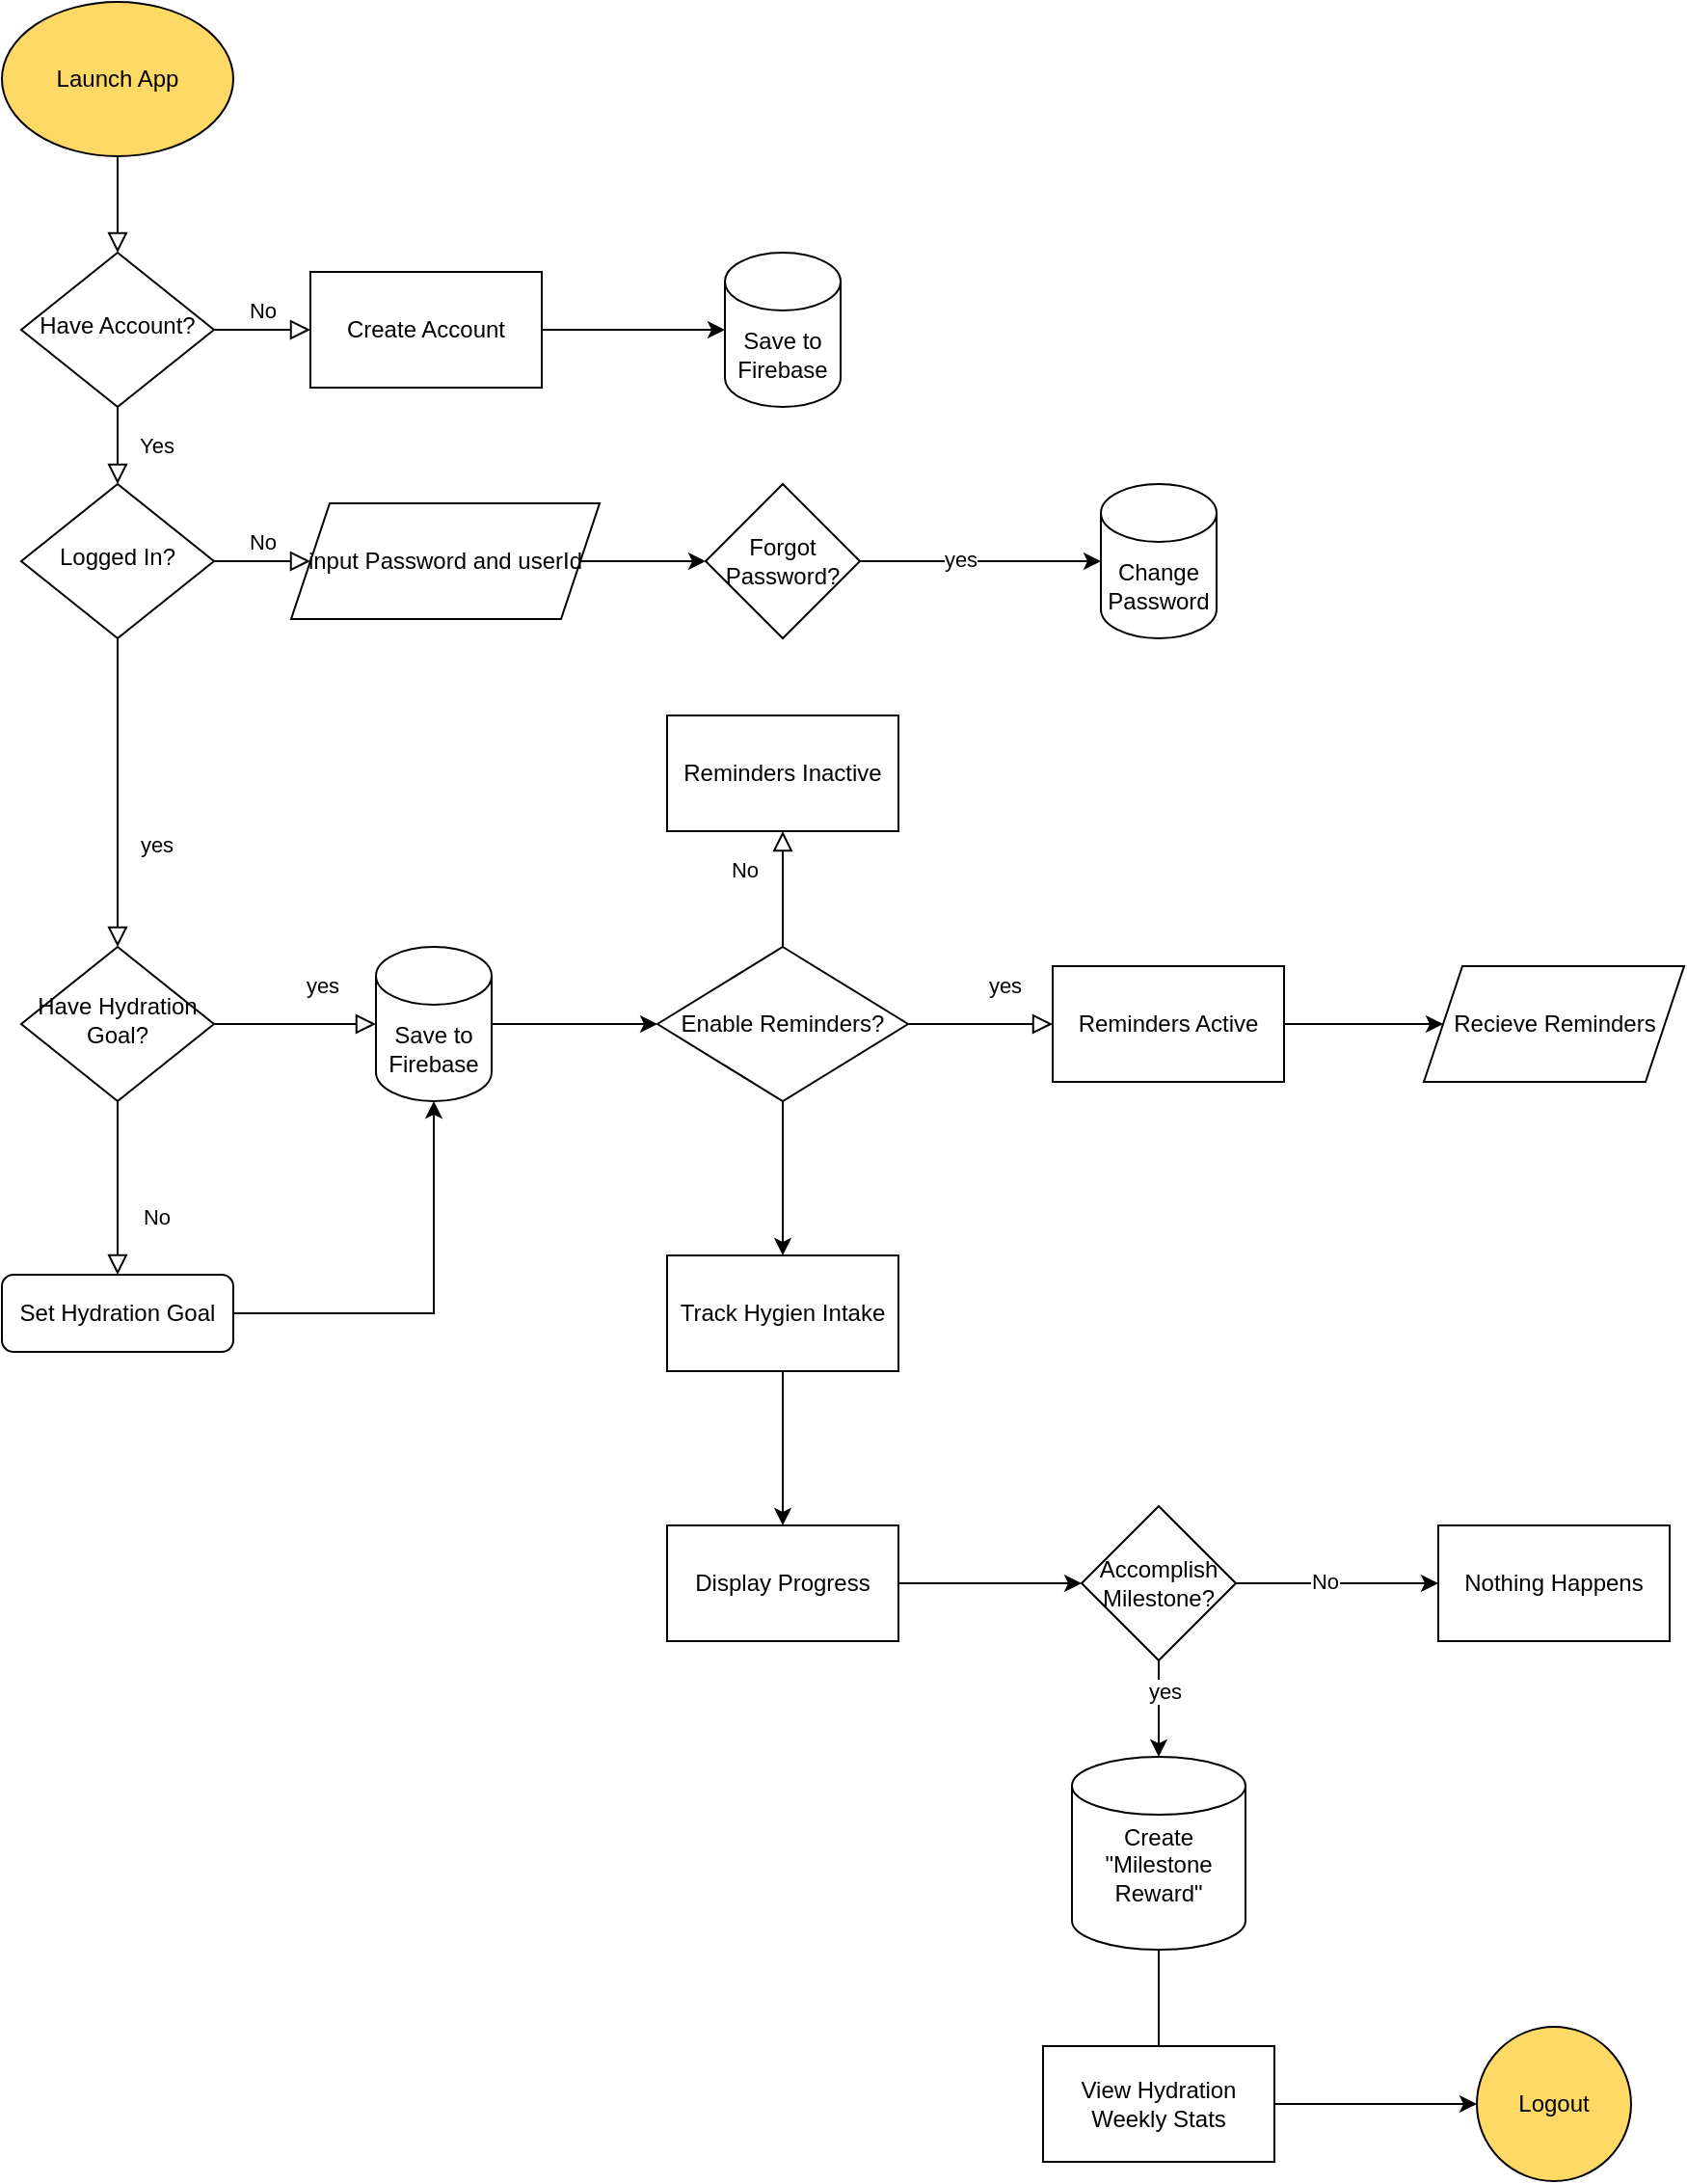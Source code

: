 <mxfile version="26.0.16">
  <diagram id="C5RBs43oDa-KdzZeNtuy" name="Page-1">
    <mxGraphModel dx="1032" dy="1188" grid="1" gridSize="10" guides="1" tooltips="1" connect="1" arrows="1" fold="1" page="1" pageScale="1" pageWidth="827" pageHeight="1169" math="0" shadow="0">
      <root>
        <mxCell id="WIyWlLk6GJQsqaUBKTNV-0" />
        <mxCell id="WIyWlLk6GJQsqaUBKTNV-1" parent="WIyWlLk6GJQsqaUBKTNV-0" />
        <mxCell id="WIyWlLk6GJQsqaUBKTNV-2" value="" style="rounded=0;html=1;jettySize=auto;orthogonalLoop=1;fontSize=11;endArrow=block;endFill=0;endSize=8;strokeWidth=1;shadow=0;labelBackgroundColor=none;edgeStyle=orthogonalEdgeStyle;exitX=0.5;exitY=1;exitDx=0;exitDy=0;" parent="WIyWlLk6GJQsqaUBKTNV-1" source="iNey8N3thNRpGjKXJdHF-16" target="WIyWlLk6GJQsqaUBKTNV-6" edge="1">
          <mxGeometry relative="1" as="geometry">
            <mxPoint x="220" y="120" as="sourcePoint" />
          </mxGeometry>
        </mxCell>
        <mxCell id="WIyWlLk6GJQsqaUBKTNV-4" value="Yes" style="rounded=0;html=1;jettySize=auto;orthogonalLoop=1;fontSize=11;endArrow=block;endFill=0;endSize=8;strokeWidth=1;shadow=0;labelBackgroundColor=none;edgeStyle=orthogonalEdgeStyle;" parent="WIyWlLk6GJQsqaUBKTNV-1" source="WIyWlLk6GJQsqaUBKTNV-6" target="WIyWlLk6GJQsqaUBKTNV-10" edge="1">
          <mxGeometry y="20" relative="1" as="geometry">
            <mxPoint as="offset" />
          </mxGeometry>
        </mxCell>
        <mxCell id="WIyWlLk6GJQsqaUBKTNV-5" value="No" style="edgeStyle=orthogonalEdgeStyle;rounded=0;html=1;jettySize=auto;orthogonalLoop=1;fontSize=11;endArrow=block;endFill=0;endSize=8;strokeWidth=1;shadow=0;labelBackgroundColor=none;entryX=0;entryY=0.5;entryDx=0;entryDy=0;" parent="WIyWlLk6GJQsqaUBKTNV-1" source="WIyWlLk6GJQsqaUBKTNV-6" target="iNey8N3thNRpGjKXJdHF-12" edge="1">
          <mxGeometry y="10" relative="1" as="geometry">
            <mxPoint as="offset" />
            <mxPoint x="320" y="210" as="targetPoint" />
          </mxGeometry>
        </mxCell>
        <mxCell id="WIyWlLk6GJQsqaUBKTNV-6" value="Have Account?" style="rhombus;whiteSpace=wrap;html=1;shadow=0;fontFamily=Helvetica;fontSize=12;align=center;strokeWidth=1;spacing=6;spacingTop=-4;" parent="WIyWlLk6GJQsqaUBKTNV-1" vertex="1">
          <mxGeometry x="170" y="170" width="100" height="80" as="geometry" />
        </mxCell>
        <mxCell id="WIyWlLk6GJQsqaUBKTNV-8" value="yes" style="rounded=0;html=1;jettySize=auto;orthogonalLoop=1;fontSize=11;endArrow=block;endFill=0;endSize=8;strokeWidth=1;shadow=0;labelBackgroundColor=none;edgeStyle=orthogonalEdgeStyle;entryX=0.5;entryY=0;entryDx=0;entryDy=0;exitX=0.5;exitY=1;exitDx=0;exitDy=0;" parent="WIyWlLk6GJQsqaUBKTNV-1" source="WIyWlLk6GJQsqaUBKTNV-10" target="iNey8N3thNRpGjKXJdHF-2" edge="1">
          <mxGeometry x="0.333" y="20" relative="1" as="geometry">
            <mxPoint as="offset" />
            <mxPoint x="220" y="400" as="sourcePoint" />
            <mxPoint x="220" y="510" as="targetPoint" />
          </mxGeometry>
        </mxCell>
        <mxCell id="WIyWlLk6GJQsqaUBKTNV-9" value="No" style="edgeStyle=orthogonalEdgeStyle;rounded=0;html=1;jettySize=auto;orthogonalLoop=1;fontSize=11;endArrow=block;endFill=0;endSize=8;strokeWidth=1;shadow=0;labelBackgroundColor=none;entryX=0;entryY=0.5;entryDx=0;entryDy=0;" parent="WIyWlLk6GJQsqaUBKTNV-1" source="WIyWlLk6GJQsqaUBKTNV-10" target="iNey8N3thNRpGjKXJdHF-6" edge="1">
          <mxGeometry y="10" relative="1" as="geometry">
            <mxPoint as="offset" />
            <mxPoint x="320" y="330" as="targetPoint" />
          </mxGeometry>
        </mxCell>
        <mxCell id="WIyWlLk6GJQsqaUBKTNV-10" value="Logged In?" style="rhombus;whiteSpace=wrap;html=1;shadow=0;fontFamily=Helvetica;fontSize=12;align=center;strokeWidth=1;spacing=6;spacingTop=-4;" parent="WIyWlLk6GJQsqaUBKTNV-1" vertex="1">
          <mxGeometry x="170" y="290" width="100" height="80" as="geometry" />
        </mxCell>
        <mxCell id="iNey8N3thNRpGjKXJdHF-0" value="yes" style="rounded=0;html=1;jettySize=auto;orthogonalLoop=1;fontSize=11;endArrow=block;endFill=0;endSize=8;strokeWidth=1;shadow=0;labelBackgroundColor=none;edgeStyle=orthogonalEdgeStyle;exitX=1;exitY=0.5;exitDx=0;exitDy=0;entryX=0;entryY=0.5;entryDx=0;entryDy=0;entryPerimeter=0;" edge="1" parent="WIyWlLk6GJQsqaUBKTNV-1" source="iNey8N3thNRpGjKXJdHF-2" target="iNey8N3thNRpGjKXJdHF-7">
          <mxGeometry x="0.333" y="20" relative="1" as="geometry">
            <mxPoint as="offset" />
            <mxPoint x="280" y="530" as="sourcePoint" />
            <mxPoint x="320" y="550" as="targetPoint" />
            <Array as="points" />
          </mxGeometry>
        </mxCell>
        <mxCell id="iNey8N3thNRpGjKXJdHF-2" value="Have Hydration Goal?" style="rhombus;whiteSpace=wrap;html=1;shadow=0;fontFamily=Helvetica;fontSize=12;align=center;strokeWidth=1;spacing=6;spacingTop=-4;" vertex="1" parent="WIyWlLk6GJQsqaUBKTNV-1">
          <mxGeometry x="170" y="530" width="100" height="80" as="geometry" />
        </mxCell>
        <mxCell id="iNey8N3thNRpGjKXJdHF-3" value="No" style="rounded=0;html=1;jettySize=auto;orthogonalLoop=1;fontSize=11;endArrow=block;endFill=0;endSize=8;strokeWidth=1;shadow=0;labelBackgroundColor=none;edgeStyle=orthogonalEdgeStyle;exitX=0.5;exitY=1;exitDx=0;exitDy=0;entryX=0.5;entryY=0;entryDx=0;entryDy=0;" edge="1" parent="WIyWlLk6GJQsqaUBKTNV-1" source="iNey8N3thNRpGjKXJdHF-2" target="iNey8N3thNRpGjKXJdHF-5">
          <mxGeometry x="0.333" y="20" relative="1" as="geometry">
            <mxPoint as="offset" />
            <mxPoint x="230" y="460" as="sourcePoint" />
            <mxPoint x="220" y="650" as="targetPoint" />
          </mxGeometry>
        </mxCell>
        <mxCell id="iNey8N3thNRpGjKXJdHF-5" value="Set Hydration Goal" style="rounded=1;whiteSpace=wrap;html=1;fontSize=12;glass=0;strokeWidth=1;shadow=0;" vertex="1" parent="WIyWlLk6GJQsqaUBKTNV-1">
          <mxGeometry x="160" y="700" width="120" height="40" as="geometry" />
        </mxCell>
        <mxCell id="iNey8N3thNRpGjKXJdHF-51" value="" style="edgeStyle=orthogonalEdgeStyle;rounded=0;orthogonalLoop=1;jettySize=auto;html=1;" edge="1" parent="WIyWlLk6GJQsqaUBKTNV-1" source="iNey8N3thNRpGjKXJdHF-6" target="iNey8N3thNRpGjKXJdHF-50">
          <mxGeometry relative="1" as="geometry" />
        </mxCell>
        <mxCell id="iNey8N3thNRpGjKXJdHF-6" value="input Password and userId" style="shape=parallelogram;perimeter=parallelogramPerimeter;whiteSpace=wrap;html=1;fixedSize=1;" vertex="1" parent="WIyWlLk6GJQsqaUBKTNV-1">
          <mxGeometry x="310" y="300" width="160" height="60" as="geometry" />
        </mxCell>
        <mxCell id="iNey8N3thNRpGjKXJdHF-7" value="Save to Firebase" style="shape=cylinder3;whiteSpace=wrap;html=1;boundedLbl=1;backgroundOutline=1;size=15;" vertex="1" parent="WIyWlLk6GJQsqaUBKTNV-1">
          <mxGeometry x="354" y="530" width="60" height="80" as="geometry" />
        </mxCell>
        <mxCell id="iNey8N3thNRpGjKXJdHF-8" value="" style="endArrow=classic;html=1;rounded=0;exitX=1;exitY=0.5;exitDx=0;exitDy=0;entryX=0;entryY=0.5;entryDx=0;entryDy=0;entryPerimeter=0;" edge="1" parent="WIyWlLk6GJQsqaUBKTNV-1" source="iNey8N3thNRpGjKXJdHF-12" target="iNey8N3thNRpGjKXJdHF-9">
          <mxGeometry width="50" height="50" relative="1" as="geometry">
            <mxPoint x="440" y="210" as="sourcePoint" />
            <mxPoint x="490" y="210" as="targetPoint" />
          </mxGeometry>
        </mxCell>
        <mxCell id="iNey8N3thNRpGjKXJdHF-9" value="Save to Firebase" style="shape=cylinder3;whiteSpace=wrap;html=1;boundedLbl=1;backgroundOutline=1;size=15;" vertex="1" parent="WIyWlLk6GJQsqaUBKTNV-1">
          <mxGeometry x="535" y="170" width="60" height="80" as="geometry" />
        </mxCell>
        <mxCell id="iNey8N3thNRpGjKXJdHF-12" value="Create Account" style="rounded=0;whiteSpace=wrap;html=1;" vertex="1" parent="WIyWlLk6GJQsqaUBKTNV-1">
          <mxGeometry x="320" y="180" width="120" height="60" as="geometry" />
        </mxCell>
        <mxCell id="iNey8N3thNRpGjKXJdHF-13" value="" style="endArrow=classic;html=1;rounded=0;exitX=1;exitY=0.5;exitDx=0;exitDy=0;exitPerimeter=0;entryX=0;entryY=0.5;entryDx=0;entryDy=0;" edge="1" parent="WIyWlLk6GJQsqaUBKTNV-1" source="iNey8N3thNRpGjKXJdHF-7" target="iNey8N3thNRpGjKXJdHF-14">
          <mxGeometry width="50" height="50" relative="1" as="geometry">
            <mxPoint x="450" y="300" as="sourcePoint" />
            <mxPoint x="480" y="570" as="targetPoint" />
          </mxGeometry>
        </mxCell>
        <mxCell id="iNey8N3thNRpGjKXJdHF-14" value="Enable Reminders?" style="rhombus;whiteSpace=wrap;html=1;" vertex="1" parent="WIyWlLk6GJQsqaUBKTNV-1">
          <mxGeometry x="500" y="530" width="130" height="80" as="geometry" />
        </mxCell>
        <mxCell id="iNey8N3thNRpGjKXJdHF-16" value="Launch App" style="ellipse;whiteSpace=wrap;html=1;fillColor=light-dark(#FFD966,var(--ge-dark-color, #121212));" vertex="1" parent="WIyWlLk6GJQsqaUBKTNV-1">
          <mxGeometry x="160" y="40" width="120" height="80" as="geometry" />
        </mxCell>
        <mxCell id="iNey8N3thNRpGjKXJdHF-17" value="" style="endArrow=classic;html=1;rounded=0;exitX=0.5;exitY=1;exitDx=0;exitDy=0;entryX=0.5;entryY=0;entryDx=0;entryDy=0;" edge="1" parent="WIyWlLk6GJQsqaUBKTNV-1" source="iNey8N3thNRpGjKXJdHF-14" target="iNey8N3thNRpGjKXJdHF-25">
          <mxGeometry width="50" height="50" relative="1" as="geometry">
            <mxPoint x="424" y="580" as="sourcePoint" />
            <mxPoint x="565" y="690" as="targetPoint" />
          </mxGeometry>
        </mxCell>
        <mxCell id="iNey8N3thNRpGjKXJdHF-18" value="yes" style="rounded=0;html=1;jettySize=auto;orthogonalLoop=1;fontSize=11;endArrow=block;endFill=0;endSize=8;strokeWidth=1;shadow=0;labelBackgroundColor=none;edgeStyle=orthogonalEdgeStyle;exitX=1;exitY=0.5;exitDx=0;exitDy=0;entryX=0;entryY=0.5;entryDx=0;entryDy=0;" edge="1" parent="WIyWlLk6GJQsqaUBKTNV-1" source="iNey8N3thNRpGjKXJdHF-14" target="iNey8N3thNRpGjKXJdHF-19">
          <mxGeometry x="0.333" y="20" relative="1" as="geometry">
            <mxPoint as="offset" />
            <mxPoint x="280" y="580" as="sourcePoint" />
            <mxPoint x="700" y="570" as="targetPoint" />
            <Array as="points" />
          </mxGeometry>
        </mxCell>
        <mxCell id="iNey8N3thNRpGjKXJdHF-37" value="" style="edgeStyle=orthogonalEdgeStyle;rounded=0;orthogonalLoop=1;jettySize=auto;html=1;entryX=0;entryY=0.5;entryDx=0;entryDy=0;" edge="1" parent="WIyWlLk6GJQsqaUBKTNV-1" source="iNey8N3thNRpGjKXJdHF-19" target="iNey8N3thNRpGjKXJdHF-62">
          <mxGeometry relative="1" as="geometry">
            <mxPoint x="905" y="570" as="targetPoint" />
          </mxGeometry>
        </mxCell>
        <mxCell id="iNey8N3thNRpGjKXJdHF-19" value="Reminders Active" style="rounded=0;whiteSpace=wrap;html=1;" vertex="1" parent="WIyWlLk6GJQsqaUBKTNV-1">
          <mxGeometry x="705" y="540" width="120" height="60" as="geometry" />
        </mxCell>
        <mxCell id="iNey8N3thNRpGjKXJdHF-21" value="No" style="rounded=0;html=1;jettySize=auto;orthogonalLoop=1;fontSize=11;endArrow=block;endFill=0;endSize=8;strokeWidth=1;shadow=0;labelBackgroundColor=none;edgeStyle=orthogonalEdgeStyle;exitX=0.5;exitY=0;exitDx=0;exitDy=0;entryX=0.5;entryY=1;entryDx=0;entryDy=0;" edge="1" parent="WIyWlLk6GJQsqaUBKTNV-1" source="iNey8N3thNRpGjKXJdHF-14" target="iNey8N3thNRpGjKXJdHF-22">
          <mxGeometry x="0.333" y="20" relative="1" as="geometry">
            <mxPoint as="offset" />
            <mxPoint x="230" y="620" as="sourcePoint" />
            <mxPoint x="560" y="460" as="targetPoint" />
          </mxGeometry>
        </mxCell>
        <mxCell id="iNey8N3thNRpGjKXJdHF-22" value="Reminders Inactive" style="rounded=0;whiteSpace=wrap;html=1;" vertex="1" parent="WIyWlLk6GJQsqaUBKTNV-1">
          <mxGeometry x="505" y="410" width="120" height="60" as="geometry" />
        </mxCell>
        <mxCell id="iNey8N3thNRpGjKXJdHF-23" value="" style="endArrow=classic;html=1;rounded=0;exitX=1;exitY=0.5;exitDx=0;exitDy=0;entryX=0.5;entryY=1;entryDx=0;entryDy=0;entryPerimeter=0;" edge="1" parent="WIyWlLk6GJQsqaUBKTNV-1" source="iNey8N3thNRpGjKXJdHF-5" target="iNey8N3thNRpGjKXJdHF-7">
          <mxGeometry width="50" height="50" relative="1" as="geometry">
            <mxPoint x="424" y="580" as="sourcePoint" />
            <mxPoint x="220" y="820" as="targetPoint" />
            <Array as="points">
              <mxPoint x="384" y="720" />
            </Array>
          </mxGeometry>
        </mxCell>
        <mxCell id="iNey8N3thNRpGjKXJdHF-27" value="" style="edgeStyle=orthogonalEdgeStyle;rounded=0;orthogonalLoop=1;jettySize=auto;html=1;" edge="1" parent="WIyWlLk6GJQsqaUBKTNV-1" source="iNey8N3thNRpGjKXJdHF-25" target="iNey8N3thNRpGjKXJdHF-26">
          <mxGeometry relative="1" as="geometry" />
        </mxCell>
        <mxCell id="iNey8N3thNRpGjKXJdHF-25" value="Track Hygien Intake" style="rounded=0;whiteSpace=wrap;html=1;" vertex="1" parent="WIyWlLk6GJQsqaUBKTNV-1">
          <mxGeometry x="505" y="690" width="120" height="60" as="geometry" />
        </mxCell>
        <mxCell id="iNey8N3thNRpGjKXJdHF-29" value="" style="edgeStyle=orthogonalEdgeStyle;rounded=0;orthogonalLoop=1;jettySize=auto;html=1;" edge="1" parent="WIyWlLk6GJQsqaUBKTNV-1" source="iNey8N3thNRpGjKXJdHF-26" target="iNey8N3thNRpGjKXJdHF-28">
          <mxGeometry relative="1" as="geometry" />
        </mxCell>
        <mxCell id="iNey8N3thNRpGjKXJdHF-26" value="Display Progress" style="whiteSpace=wrap;html=1;rounded=0;" vertex="1" parent="WIyWlLk6GJQsqaUBKTNV-1">
          <mxGeometry x="505" y="830" width="120" height="60" as="geometry" />
        </mxCell>
        <mxCell id="iNey8N3thNRpGjKXJdHF-34" value="" style="edgeStyle=orthogonalEdgeStyle;rounded=0;orthogonalLoop=1;jettySize=auto;html=1;" edge="1" parent="WIyWlLk6GJQsqaUBKTNV-1" source="iNey8N3thNRpGjKXJdHF-28" target="iNey8N3thNRpGjKXJdHF-33">
          <mxGeometry relative="1" as="geometry" />
        </mxCell>
        <mxCell id="iNey8N3thNRpGjKXJdHF-35" value="No" style="edgeLabel;html=1;align=center;verticalAlign=middle;resizable=0;points=[];" vertex="1" connectable="0" parent="iNey8N3thNRpGjKXJdHF-34">
          <mxGeometry x="-0.122" y="1" relative="1" as="geometry">
            <mxPoint as="offset" />
          </mxGeometry>
        </mxCell>
        <mxCell id="iNey8N3thNRpGjKXJdHF-47" value="" style="edgeStyle=orthogonalEdgeStyle;rounded=0;orthogonalLoop=1;jettySize=auto;html=1;" edge="1" parent="WIyWlLk6GJQsqaUBKTNV-1" source="iNey8N3thNRpGjKXJdHF-28" target="iNey8N3thNRpGjKXJdHF-63">
          <mxGeometry relative="1" as="geometry">
            <mxPoint x="760" y="980" as="targetPoint" />
          </mxGeometry>
        </mxCell>
        <mxCell id="iNey8N3thNRpGjKXJdHF-52" value="yes" style="edgeLabel;html=1;align=center;verticalAlign=middle;resizable=0;points=[];" vertex="1" connectable="0" parent="iNey8N3thNRpGjKXJdHF-47">
          <mxGeometry x="-0.375" y="3" relative="1" as="geometry">
            <mxPoint as="offset" />
          </mxGeometry>
        </mxCell>
        <mxCell id="iNey8N3thNRpGjKXJdHF-28" value="Accomplish Milestone?" style="rhombus;whiteSpace=wrap;html=1;rounded=0;" vertex="1" parent="WIyWlLk6GJQsqaUBKTNV-1">
          <mxGeometry x="720" y="820" width="80" height="80" as="geometry" />
        </mxCell>
        <mxCell id="iNey8N3thNRpGjKXJdHF-33" value="Nothing Happens" style="whiteSpace=wrap;html=1;rounded=0;" vertex="1" parent="WIyWlLk6GJQsqaUBKTNV-1">
          <mxGeometry x="905" y="830" width="120" height="60" as="geometry" />
        </mxCell>
        <mxCell id="iNey8N3thNRpGjKXJdHF-49" value="" style="edgeStyle=orthogonalEdgeStyle;rounded=0;orthogonalLoop=1;jettySize=auto;html=1;exitX=0.5;exitY=1;exitDx=0;exitDy=0;exitPerimeter=0;" edge="1" parent="WIyWlLk6GJQsqaUBKTNV-1" source="iNey8N3thNRpGjKXJdHF-63">
          <mxGeometry relative="1" as="geometry">
            <mxPoint x="760" y="1060" as="sourcePoint" />
            <mxPoint x="765" y="1150" as="targetPoint" />
          </mxGeometry>
        </mxCell>
        <mxCell id="iNey8N3thNRpGjKXJdHF-54" value="" style="edgeStyle=orthogonalEdgeStyle;rounded=0;orthogonalLoop=1;jettySize=auto;html=1;" edge="1" parent="WIyWlLk6GJQsqaUBKTNV-1" source="iNey8N3thNRpGjKXJdHF-48" target="iNey8N3thNRpGjKXJdHF-53">
          <mxGeometry relative="1" as="geometry" />
        </mxCell>
        <mxCell id="iNey8N3thNRpGjKXJdHF-48" value="View Hydration Weekly Stats" style="whiteSpace=wrap;html=1;rounded=0;" vertex="1" parent="WIyWlLk6GJQsqaUBKTNV-1">
          <mxGeometry x="700" y="1100" width="120" height="60" as="geometry" />
        </mxCell>
        <mxCell id="iNey8N3thNRpGjKXJdHF-56" value="" style="edgeStyle=orthogonalEdgeStyle;rounded=0;orthogonalLoop=1;jettySize=auto;html=1;entryX=0;entryY=0.5;entryDx=0;entryDy=0;entryPerimeter=0;" edge="1" parent="WIyWlLk6GJQsqaUBKTNV-1" source="iNey8N3thNRpGjKXJdHF-50" target="iNey8N3thNRpGjKXJdHF-60">
          <mxGeometry relative="1" as="geometry">
            <mxPoint x="700" y="330" as="targetPoint" />
          </mxGeometry>
        </mxCell>
        <mxCell id="iNey8N3thNRpGjKXJdHF-57" value="yes" style="edgeLabel;html=1;align=center;verticalAlign=middle;resizable=0;points=[];" vertex="1" connectable="0" parent="iNey8N3thNRpGjKXJdHF-56">
          <mxGeometry x="-0.167" y="1" relative="1" as="geometry">
            <mxPoint as="offset" />
          </mxGeometry>
        </mxCell>
        <mxCell id="iNey8N3thNRpGjKXJdHF-50" value="Forgot Password?" style="rhombus;whiteSpace=wrap;html=1;" vertex="1" parent="WIyWlLk6GJQsqaUBKTNV-1">
          <mxGeometry x="525" y="290" width="80" height="80" as="geometry" />
        </mxCell>
        <mxCell id="iNey8N3thNRpGjKXJdHF-53" value="Logout" style="ellipse;whiteSpace=wrap;html=1;rounded=0;fillColor=light-dark(#FFD966,var(--ge-dark-color, #121212));" vertex="1" parent="WIyWlLk6GJQsqaUBKTNV-1">
          <mxGeometry x="925" y="1090" width="80" height="80" as="geometry" />
        </mxCell>
        <mxCell id="iNey8N3thNRpGjKXJdHF-60" value="Change Password" style="shape=cylinder3;whiteSpace=wrap;html=1;boundedLbl=1;backgroundOutline=1;size=15;" vertex="1" parent="WIyWlLk6GJQsqaUBKTNV-1">
          <mxGeometry x="730" y="290" width="60" height="80" as="geometry" />
        </mxCell>
        <mxCell id="iNey8N3thNRpGjKXJdHF-62" value="Recieve Reminders" style="shape=parallelogram;perimeter=parallelogramPerimeter;whiteSpace=wrap;html=1;fixedSize=1;" vertex="1" parent="WIyWlLk6GJQsqaUBKTNV-1">
          <mxGeometry x="897.5" y="540" width="135" height="60" as="geometry" />
        </mxCell>
        <mxCell id="iNey8N3thNRpGjKXJdHF-63" value="Create &quot;Milestone Reward&quot;&lt;div&gt;&lt;br&gt;&lt;/div&gt;" style="shape=cylinder3;whiteSpace=wrap;html=1;boundedLbl=1;backgroundOutline=1;size=15;" vertex="1" parent="WIyWlLk6GJQsqaUBKTNV-1">
          <mxGeometry x="715" y="950" width="90" height="100" as="geometry" />
        </mxCell>
      </root>
    </mxGraphModel>
  </diagram>
</mxfile>
